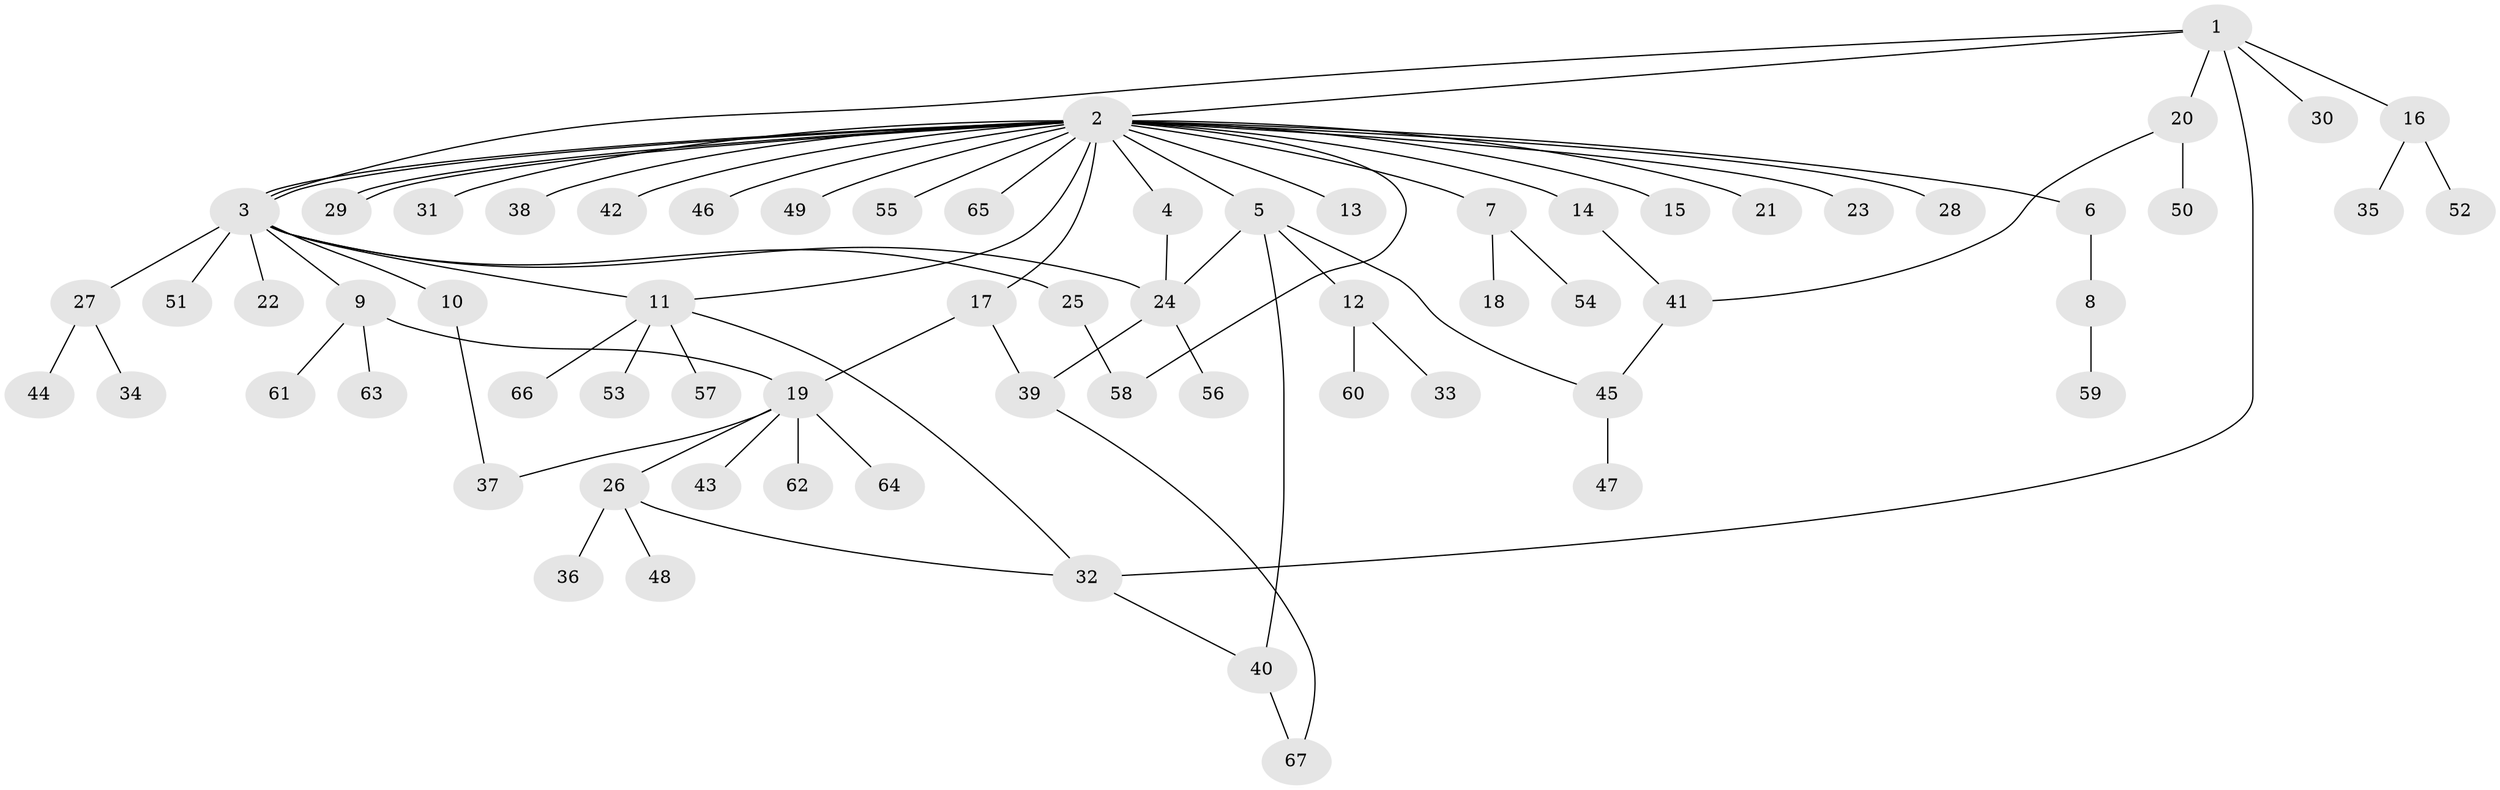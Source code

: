 // coarse degree distribution, {5: 0.10714285714285714, 6: 0.03571428571428571, 9: 0.03571428571428571, 10: 0.03571428571428571, 2: 0.25, 1: 0.39285714285714285, 3: 0.10714285714285714, 4: 0.03571428571428571}
// Generated by graph-tools (version 1.1) at 2025/50/03/04/25 22:50:44]
// undirected, 67 vertices, 82 edges
graph export_dot {
  node [color=gray90,style=filled];
  1;
  2;
  3;
  4;
  5;
  6;
  7;
  8;
  9;
  10;
  11;
  12;
  13;
  14;
  15;
  16;
  17;
  18;
  19;
  20;
  21;
  22;
  23;
  24;
  25;
  26;
  27;
  28;
  29;
  30;
  31;
  32;
  33;
  34;
  35;
  36;
  37;
  38;
  39;
  40;
  41;
  42;
  43;
  44;
  45;
  46;
  47;
  48;
  49;
  50;
  51;
  52;
  53;
  54;
  55;
  56;
  57;
  58;
  59;
  60;
  61;
  62;
  63;
  64;
  65;
  66;
  67;
  1 -- 2;
  1 -- 3;
  1 -- 16;
  1 -- 20;
  1 -- 30;
  1 -- 32;
  2 -- 3;
  2 -- 3;
  2 -- 4;
  2 -- 5;
  2 -- 6;
  2 -- 7;
  2 -- 11;
  2 -- 13;
  2 -- 14;
  2 -- 15;
  2 -- 17;
  2 -- 21;
  2 -- 23;
  2 -- 28;
  2 -- 29;
  2 -- 29;
  2 -- 31;
  2 -- 38;
  2 -- 42;
  2 -- 46;
  2 -- 49;
  2 -- 55;
  2 -- 58;
  2 -- 65;
  3 -- 9;
  3 -- 10;
  3 -- 11;
  3 -- 22;
  3 -- 24;
  3 -- 25;
  3 -- 27;
  3 -- 51;
  4 -- 24;
  5 -- 12;
  5 -- 24;
  5 -- 40;
  5 -- 45;
  6 -- 8;
  7 -- 18;
  7 -- 54;
  8 -- 59;
  9 -- 19;
  9 -- 61;
  9 -- 63;
  10 -- 37;
  11 -- 32;
  11 -- 53;
  11 -- 57;
  11 -- 66;
  12 -- 33;
  12 -- 60;
  14 -- 41;
  16 -- 35;
  16 -- 52;
  17 -- 19;
  17 -- 39;
  19 -- 26;
  19 -- 37;
  19 -- 43;
  19 -- 62;
  19 -- 64;
  20 -- 41;
  20 -- 50;
  24 -- 39;
  24 -- 56;
  25 -- 58;
  26 -- 32;
  26 -- 36;
  26 -- 48;
  27 -- 34;
  27 -- 44;
  32 -- 40;
  39 -- 67;
  40 -- 67;
  41 -- 45;
  45 -- 47;
}
